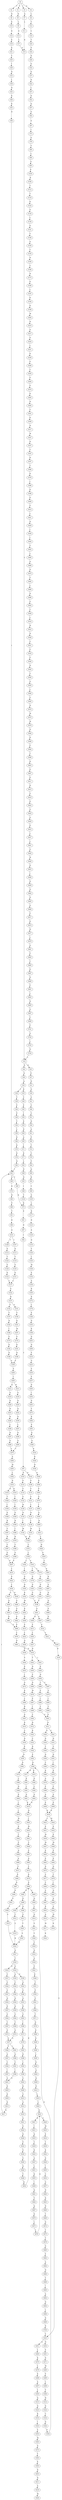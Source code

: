 strict digraph  {
	S0 -> S1 [ label = S ];
	S0 -> S2 [ label = V ];
	S0 -> S3 [ label = L ];
	S0 -> S4 [ label = A ];
	S1 -> S5 [ label = N ];
	S2 -> S6 [ label = N ];
	S3 -> S7 [ label = A ];
	S4 -> S8 [ label = L ];
	S5 -> S9 [ label = L ];
	S6 -> S10 [ label = E ];
	S7 -> S11 [ label = L ];
	S8 -> S12 [ label = T ];
	S9 -> S13 [ label = A ];
	S10 -> S14 [ label = Q ];
	S11 -> S15 [ label = N ];
	S12 -> S16 [ label = L ];
	S13 -> S17 [ label = L ];
	S14 -> S18 [ label = E ];
	S15 -> S19 [ label = L ];
	S16 -> S20 [ label = T ];
	S17 -> S15 [ label = N ];
	S18 -> S21 [ label = K ];
	S19 -> S22 [ label = N ];
	S19 -> S23 [ label = K ];
	S20 -> S24 [ label = P ];
	S21 -> S25 [ label = Y ];
	S22 -> S26 [ label = E ];
	S23 -> S27 [ label = P ];
	S24 -> S28 [ label = N ];
	S25 -> S29 [ label = I ];
	S26 -> S30 [ label = Q ];
	S27 -> S31 [ label = N ];
	S28 -> S32 [ label = G ];
	S29 -> S33 [ label = N ];
	S30 -> S34 [ label = I ];
	S30 -> S35 [ label = R ];
	S31 -> S36 [ label = G ];
	S32 -> S37 [ label = D ];
	S33 -> S38 [ label = L ];
	S34 -> S39 [ label = T ];
	S35 -> S40 [ label = V ];
	S36 -> S41 [ label = S ];
	S37 -> S42 [ label = N ];
	S38 -> S43 [ label = N ];
	S39 -> S44 [ label = F ];
	S40 -> S45 [ label = F ];
	S41 -> S46 [ label = V ];
	S42 -> S47 [ label = L ];
	S43 -> S48 [ label = K ];
	S44 -> S49 [ label = P ];
	S45 -> S50 [ label = I ];
	S46 -> S51 [ label = V ];
	S47 -> S52 [ label = D ];
	S48 -> S53 [ label = K ];
	S49 -> S54 [ label = T ];
	S50 -> S55 [ label = E ];
	S51 -> S56 [ label = D ];
	S52 -> S57 [ label = Q ];
	S53 -> S58 [ label = N ];
	S54 -> S59 [ label = L ];
	S55 -> S60 [ label = D ];
	S56 -> S61 [ label = A ];
	S57 -> S62 [ label = G ];
	S58 -> S63 [ label = I ];
	S59 -> S64 [ label = K ];
	S60 -> S65 [ label = A ];
	S61 -> S66 [ label = P ];
	S62 -> S67 [ label = G ];
	S63 -> S68 [ label = A ];
	S63 -> S69 [ label = T ];
	S64 -> S70 [ label = K ];
	S65 -> S71 [ label = I ];
	S66 -> S72 [ label = T ];
	S67 -> S73 [ label = I ];
	S68 -> S74 [ label = K ];
	S69 -> S75 [ label = R ];
	S70 -> S76 [ label = K ];
	S71 -> S77 [ label = K ];
	S72 -> S78 [ label = V ];
	S73 -> S79 [ label = G ];
	S74 -> S80 [ label = R ];
	S75 -> S81 [ label = E ];
	S76 -> S82 [ label = N ];
	S77 -> S83 [ label = L ];
	S78 -> S84 [ label = F ];
	S79 -> S85 [ label = V ];
	S80 -> S86 [ label = F ];
	S81 -> S87 [ label = D ];
	S82 -> S63 [ label = I ];
	S83 -> S88 [ label = N ];
	S84 -> S89 [ label = Q ];
	S85 -> S90 [ label = L ];
	S86 -> S91 [ label = T ];
	S87 -> S92 [ label = I ];
	S88 -> S93 [ label = N ];
	S89 -> S94 [ label = R ];
	S90 -> S95 [ label = S ];
	S91 -> S96 [ label = K ];
	S92 -> S97 [ label = T ];
	S93 -> S98 [ label = I ];
	S94 -> S99 [ label = C ];
	S95 -> S100 [ label = F ];
	S96 -> S101 [ label = A ];
	S97 -> S102 [ label = D ];
	S97 -> S103 [ label = E ];
	S98 -> S104 [ label = T ];
	S99 -> S105 [ label = G ];
	S100 -> S106 [ label = K ];
	S101 -> S107 [ label = I ];
	S101 -> S108 [ label = V ];
	S102 -> S109 [ label = P ];
	S103 -> S110 [ label = P ];
	S104 -> S75 [ label = R ];
	S105 -> S111 [ label = L ];
	S106 -> S112 [ label = T ];
	S107 -> S113 [ label = D ];
	S108 -> S114 [ label = E ];
	S109 -> S115 [ label = V ];
	S110 -> S116 [ label = V ];
	S111 -> S117 [ label = K ];
	S112 -> S118 [ label = T ];
	S113 -> S119 [ label = T ];
	S114 -> S120 [ label = T ];
	S115 -> S121 [ label = S ];
	S116 -> S122 [ label = S ];
	S117 -> S123 [ label = D ];
	S118 -> S124 [ label = K ];
	S119 -> S125 [ label = S ];
	S120 -> S126 [ label = S ];
	S121 -> S127 [ label = L ];
	S122 -> S128 [ label = H ];
	S123 -> S129 [ label = A ];
	S124 -> S130 [ label = G ];
	S125 -> S131 [ label = K ];
	S126 -> S132 [ label = K ];
	S127 -> S133 [ label = N ];
	S128 -> S134 [ label = N ];
	S129 -> S135 [ label = Q ];
	S130 -> S136 [ label = L ];
	S131 -> S137 [ label = L ];
	S132 -> S137 [ label = L ];
	S133 -> S138 [ label = I ];
	S134 -> S139 [ label = I ];
	S135 -> S140 [ label = V ];
	S136 -> S141 [ label = E ];
	S137 -> S142 [ label = G ];
	S138 -> S143 [ label = M ];
	S139 -> S144 [ label = M ];
	S140 -> S145 [ label = L ];
	S141 -> S146 [ label = V ];
	S142 -> S147 [ label = H ];
	S143 -> S148 [ label = K ];
	S144 -> S148 [ label = K ];
	S145 -> S149 [ label = M ];
	S146 -> S150 [ label = A ];
	S147 -> S151 [ label = F ];
	S147 -> S152 [ label = V ];
	S148 -> S153 [ label = C ];
	S149 -> S154 [ label = E ];
	S150 -> S155 [ label = Y ];
	S151 -> S156 [ label = V ];
	S152 -> S157 [ label = V ];
	S153 -> S158 [ label = L ];
	S154 -> S159 [ label = A ];
	S155 -> S160 [ label = N ];
	S156 -> S161 [ label = K ];
	S157 -> S162 [ label = N ];
	S158 -> S163 [ label = V ];
	S158 -> S164 [ label = L ];
	S159 -> S165 [ label = R ];
	S160 -> S166 [ label = C ];
	S161 -> S167 [ label = M ];
	S162 -> S168 [ label = I ];
	S163 -> S169 [ label = I ];
	S163 -> S170 [ label = L ];
	S164 -> S171 [ label = I ];
	S165 -> S172 [ label = R ];
	S166 -> S173 [ label = N ];
	S167 -> S174 [ label = F ];
	S168 -> S175 [ label = F ];
	S169 -> S176 [ label = G ];
	S170 -> S177 [ label = G ];
	S171 -> S178 [ label = G ];
	S172 -> S179 [ label = L ];
	S173 -> S180 [ label = E ];
	S174 -> S181 [ label = E ];
	S175 -> S182 [ label = E ];
	S176 -> S183 [ label = D ];
	S177 -> S184 [ label = D ];
	S178 -> S185 [ label = D ];
	S179 -> S186 [ label = E ];
	S180 -> S187 [ label = L ];
	S181 -> S188 [ label = D ];
	S182 -> S189 [ label = D ];
	S183 -> S190 [ label = G ];
	S184 -> S191 [ label = G ];
	S185 -> S192 [ label = K ];
	S186 -> S193 [ label = D ];
	S187 -> S194 [ label = K ];
	S188 -> S195 [ label = F ];
	S189 -> S195 [ label = F ];
	S190 -> S196 [ label = V ];
	S191 -> S196 [ label = V ];
	S192 -> S197 [ label = M ];
	S193 -> S198 [ label = K ];
	S194 -> S199 [ label = K ];
	S195 -> S200 [ label = S ];
	S196 -> S201 [ label = A ];
	S197 -> S202 [ label = K ];
	S198 -> S203 [ label = D ];
	S199 -> S204 [ label = M ];
	S200 -> S205 [ label = I ];
	S201 -> S206 [ label = N ];
	S201 -> S207 [ label = S ];
	S202 -> S208 [ label = Q ];
	S203 -> S209 [ label = N ];
	S204 -> S210 [ label = N ];
	S205 -> S211 [ label = R ];
	S205 -> S212 [ label = Q ];
	S206 -> S213 [ label = F ];
	S207 -> S214 [ label = F ];
	S208 -> S215 [ label = F ];
	S209 -> S216 [ label = F ];
	S210 -> S217 [ label = A ];
	S211 -> S218 [ label = G ];
	S212 -> S219 [ label = G ];
	S213 -> S220 [ label = L ];
	S214 -> S221 [ label = L ];
	S215 -> S222 [ label = L ];
	S216 -> S223 [ label = G ];
	S217 -> S224 [ label = G ];
	S218 -> S225 [ label = D ];
	S219 -> S226 [ label = D ];
	S220 -> S227 [ label = D ];
	S221 -> S228 [ label = D ];
	S222 -> S229 [ label = Q ];
	S223 -> S230 [ label = S ];
	S224 -> S231 [ label = L ];
	S225 -> S232 [ label = Q ];
	S226 -> S233 [ label = N ];
	S227 -> S234 [ label = N ];
	S228 -> S235 [ label = D ];
	S229 -> S236 [ label = G ];
	S230 -> S237 [ label = F ];
	S231 -> S238 [ label = K ];
	S232 -> S239 [ label = D ];
	S233 -> S240 [ label = N ];
	S234 -> S241 [ label = L ];
	S234 -> S242 [ label = T ];
	S235 -> S243 [ label = S ];
	S236 -> S244 [ label = S ];
	S237 -> S245 [ label = D ];
	S238 -> S246 [ label = P ];
	S239 -> S247 [ label = L ];
	S240 -> S248 [ label = L ];
	S241 -> S249 [ label = E ];
	S242 -> S250 [ label = N ];
	S243 -> S251 [ label = A ];
	S243 -> S252 [ label = N ];
	S244 -> S253 [ label = E ];
	S245 -> S254 [ label = I ];
	S246 -> S255 [ label = Y ];
	S247 -> S256 [ label = D ];
	S248 -> S257 [ label = D ];
	S249 -> S258 [ label = N ];
	S250 -> S259 [ label = P ];
	S251 -> S260 [ label = L ];
	S252 -> S261 [ label = P ];
	S253 -> S262 [ label = I ];
	S254 -> S263 [ label = D ];
	S255 -> S264 [ label = P ];
	S256 -> S265 [ label = G ];
	S257 -> S266 [ label = G ];
	S258 -> S267 [ label = C ];
	S258 -> S268 [ label = T ];
	S259 -> S269 [ label = N ];
	S260 -> S270 [ label = K ];
	S261 -> S271 [ label = D ];
	S262 -> S272 [ label = G ];
	S263 -> S273 [ label = V ];
	S264 -> S274 [ label = P ];
	S265 -> S275 [ label = T ];
	S266 -> S275 [ label = T ];
	S267 -> S276 [ label = S ];
	S268 -> S277 [ label = S ];
	S269 -> S278 [ label = M ];
	S270 -> S279 [ label = L ];
	S271 -> S280 [ label = M ];
	S272 -> S281 [ label = K ];
	S273 -> S282 [ label = R ];
	S274 -> S283 [ label = K ];
	S275 -> S284 [ label = A ];
	S276 -> S285 [ label = I ];
	S277 -> S286 [ label = I ];
	S278 -> S287 [ label = P ];
	S279 -> S288 [ label = E ];
	S280 -> S289 [ label = P ];
	S281 -> S290 [ label = L ];
	S282 -> S291 [ label = P ];
	S283 -> S292 [ label = N ];
	S284 -> S293 [ label = M ];
	S285 -> S294 [ label = Y ];
	S286 -> S295 [ label = Y ];
	S287 -> S296 [ label = I ];
	S288 -> S297 [ label = A ];
	S289 -> S298 [ label = L ];
	S290 -> S299 [ label = R ];
	S291 -> S300 [ label = Q ];
	S292 -> S301 [ label = V ];
	S293 -> S302 [ label = L ];
	S294 -> S303 [ label = G ];
	S295 -> S303 [ label = G ];
	S296 -> S304 [ label = V ];
	S297 -> S305 [ label = L ];
	S298 -> S306 [ label = V ];
	S299 -> S307 [ label = A ];
	S300 -> S308 [ label = G ];
	S301 -> S309 [ label = K ];
	S302 -> S310 [ label = N ];
	S303 -> S311 [ label = N ];
	S304 -> S312 [ label = H ];
	S305 -> S313 [ label = Q ];
	S306 -> S314 [ label = H ];
	S307 -> S315 [ label = K ];
	S308 -> S316 [ label = E ];
	S309 -> S317 [ label = N ];
	S310 -> S318 [ label = E ];
	S310 -> S319 [ label = Q ];
	S311 -> S320 [ label = G ];
	S311 -> S321 [ label = S ];
	S312 -> S322 [ label = R ];
	S313 -> S323 [ label = Q ];
	S314 -> S324 [ label = Q ];
	S315 -> S325 [ label = C ];
	S316 -> S326 [ label = K ];
	S317 -> S327 [ label = W ];
	S318 -> S328 [ label = T ];
	S319 -> S329 [ label = I ];
	S320 -> S330 [ label = D ];
	S321 -> S331 [ label = D ];
	S322 -> S332 [ label = C ];
	S323 -> S333 [ label = R ];
	S324 -> S334 [ label = C ];
	S325 -> S335 [ label = D ];
	S326 -> S336 [ label = D ];
	S327 -> S337 [ label = D ];
	S328 -> S338 [ label = I ];
	S329 -> S339 [ label = I ];
	S330 -> S340 [ label = T ];
	S331 -> S341 [ label = V ];
	S332 -> S342 [ label = D ];
	S333 -> S343 [ label = I ];
	S334 -> S344 [ label = D ];
	S335 -> S345 [ label = E ];
	S336 -> S346 [ label = G ];
	S337 -> S347 [ label = V ];
	S338 -> S348 [ label = E ];
	S339 -> S349 [ label = E ];
	S340 -> S350 [ label = D ];
	S341 -> S351 [ label = D ];
	S342 -> S352 [ label = P ];
	S343 -> S353 [ label = S ];
	S344 -> S354 [ label = P ];
	S345 -> S355 [ label = D ];
	S346 -> S356 [ label = K ];
	S347 -> S357 [ label = R ];
	S348 -> S358 [ label = R ];
	S349 -> S359 [ label = R ];
	S350 -> S360 [ label = V ];
	S351 -> S361 [ label = I ];
	S352 -> S362 [ label = D ];
	S353 -> S363 [ label = M ];
	S354 -> S362 [ label = D ];
	S355 -> S364 [ label = D ];
	S356 -> S365 [ label = P ];
	S357 -> S366 [ label = T ];
	S358 -> S367 [ label = V ];
	S359 -> S368 [ label = I ];
	S360 -> S369 [ label = K ];
	S361 -> S370 [ label = K ];
	S362 -> S371 [ label = N ];
	S362 -> S372 [ label = K ];
	S363 -> S373 [ label = D ];
	S364 -> S374 [ label = K ];
	S365 -> S375 [ label = A ];
	S366 -> S376 [ label = K ];
	S367 -> S377 [ label = R ];
	S368 -> S378 [ label = R ];
	S369 -> S379 [ label = A ];
	S370 -> S380 [ label = S ];
	S371 -> S381 [ label = E ];
	S372 -> S382 [ label = E ];
	S373 -> S383 [ label = Y ];
	S374 -> S384 [ label = L ];
	S375 -> S385 [ label = I ];
	S376 -> S386 [ label = I ];
	S377 -> S387 [ label = Y ];
	S378 -> S388 [ label = Y ];
	S379 -> S389 [ label = F ];
	S380 -> S390 [ label = F ];
	S381 -> S391 [ label = L ];
	S382 -> S392 [ label = L ];
	S383 -> S393 [ label = E ];
	S384 -> S394 [ label = N ];
	S385 -> S395 [ label = Q ];
	S386 -> S396 [ label = K ];
	S387 -> S397 [ label = G ];
	S388 -> S398 [ label = G ];
	S389 -> S399 [ label = A ];
	S390 -> S400 [ label = A ];
	S391 -> S401 [ label = A ];
	S392 -> S402 [ label = A ];
	S393 -> S403 [ label = D ];
	S394 -> S404 [ label = K ];
	S395 -> S405 [ label = N ];
	S396 -> S406 [ label = E ];
	S397 -> S407 [ label = P ];
	S398 -> S407 [ label = P ];
	S399 -> S408 [ label = E ];
	S400 -> S409 [ label = E ];
	S401 -> S410 [ label = K ];
	S402 -> S410 [ label = K ];
	S403 -> S411 [ label = N ];
	S404 -> S412 [ label = I ];
	S405 -> S413 [ label = L ];
	S406 -> S414 [ label = F ];
	S407 -> S415 [ label = L ];
	S408 -> S416 [ label = R ];
	S409 -> S416 [ label = R ];
	S410 -> S417 [ label = N ];
	S411 -> S418 [ label = A ];
	S412 -> S419 [ label = I ];
	S413 -> S420 [ label = L ];
	S414 -> S421 [ label = L ];
	S415 -> S422 [ label = P ];
	S416 -> S423 [ label = L ];
	S416 -> S424 [ label = M ];
	S417 -> S425 [ label = I ];
	S418 -> S426 [ label = M ];
	S419 -> S427 [ label = W ];
	S420 -> S428 [ label = H ];
	S421 -> S429 [ label = Q ];
	S422 -> S430 [ label = L ];
	S423 -> S431 [ label = E ];
	S424 -> S432 [ label = E ];
	S425 -> S433 [ label = W ];
	S427 -> S434 [ label = K ];
	S428 -> S435 [ label = F ];
	S429 -> S436 [ label = I ];
	S430 -> S437 [ label = C ];
	S430 -> S438 [ label = N ];
	S431 -> S439 [ label = M ];
	S432 -> S440 [ label = E ];
	S433 -> S441 [ label = N ];
	S434 -> S442 [ label = T ];
	S435 -> S443 [ label = Y ];
	S436 -> S444 [ label = I ];
	S437 -> S445 [ label = A ];
	S438 -> S446 [ label = A ];
	S439 -> S447 [ label = M ];
	S440 -> S448 [ label = M ];
	S441 -> S449 [ label = V ];
	S442 -> S450 [ label = F ];
	S443 -> S451 [ label = A ];
	S444 -> S452 [ label = V ];
	S445 -> S453 [ label = A ];
	S446 -> S454 [ label = A ];
	S447 -> S455 [ label = E ];
	S448 -> S456 [ label = E ];
	S449 -> S457 [ label = F ];
	S450 -> S458 [ label = A ];
	S451 -> S459 [ label = R ];
	S452 -> S460 [ label = L ];
	S453 -> S461 [ label = K ];
	S454 -> S462 [ label = K ];
	S455 -> S463 [ label = E ];
	S456 -> S464 [ label = E ];
	S457 -> S465 [ label = A ];
	S458 -> S466 [ label = A ];
	S459 -> S467 [ label = S ];
	S460 -> S468 [ label = A ];
	S461 -> S469 [ label = F ];
	S462 -> S469 [ label = F ];
	S463 -> S470 [ label = D ];
	S464 -> S471 [ label = Q ];
	S465 -> S472 [ label = Y ];
	S466 -> S473 [ label = C ];
	S467 -> S474 [ label = D ];
	S468 -> S475 [ label = D ];
	S469 -> S476 [ label = L ];
	S470 -> S477 [ label = S ];
	S471 -> S478 [ label = T ];
	S472 -> S479 [ label = K ];
	S473 -> S480 [ label = E ];
	S474 -> S481 [ label = Q ];
	S475 -> S482 [ label = V ];
	S476 -> S483 [ label = D ];
	S477 -> S484 [ label = V ];
	S478 -> S485 [ label = I ];
	S479 -> S486 [ label = E ];
	S480 -> S487 [ label = D ];
	S481 -> S488 [ label = P ];
	S482 -> S489 [ label = L ];
	S483 -> S234 [ label = N ];
	S484 -> S490 [ label = S ];
	S485 -> S491 [ label = Q ];
	S486 -> S492 [ label = E ];
	S486 -> S493 [ label = S ];
	S487 -> S494 [ label = D ];
	S488 -> S495 [ label = D ];
	S489 -> S496 [ label = D ];
	S490 -> S497 [ label = G ];
	S491 -> S498 [ label = A ];
	S492 -> S499 [ label = E ];
	S493 -> S500 [ label = Q ];
	S494 -> S501 [ label = S ];
	S496 -> S502 [ label = S ];
	S497 -> S503 [ label = R ];
	S498 -> S504 [ label = A ];
	S499 -> S505 [ label = S ];
	S499 -> S506 [ label = A ];
	S500 -> S507 [ label = L ];
	S501 -> S508 [ label = Y ];
	S502 -> S509 [ label = Y ];
	S503 -> S510 [ label = A ];
	S504 -> S511 [ label = M ];
	S505 -> S512 [ label = Y ];
	S506 -> S513 [ label = S ];
	S507 -> S514 [ label = Q ];
	S508 -> S515 [ label = S ];
	S509 -> S516 [ label = L ];
	S510 -> S517 [ label = M ];
	S511 -> S518 [ label = K ];
	S512 -> S519 [ label = S ];
	S513 -> S520 [ label = Y ];
	S514 -> S521 [ label = S ];
	S515 -> S522 [ label = H ];
	S516 -> S523 [ label = H ];
	S517 -> S524 [ label = K ];
	S519 -> S522 [ label = H ];
	S520 -> S525 [ label = S ];
	S521 -> S526 [ label = Y ];
	S522 -> S527 [ label = Q ];
	S523 -> S528 [ label = N ];
	S525 -> S522 [ label = H ];
	S526 -> S529 [ label = V ];
	S527 -> S530 [ label = T ];
	S528 -> S531 [ label = V ];
	S529 -> S532 [ label = Q ];
	S530 -> S533 [ label = D ];
	S530 -> S534 [ label = G ];
	S531 -> S535 [ label = F ];
	S532 -> S536 [ label = A ];
	S533 -> S537 [ label = V ];
	S534 -> S538 [ label = E ];
	S534 -> S539 [ label = A ];
	S535 -> S540 [ label = P ];
	S536 -> S541 [ label = F ];
	S537 -> S542 [ label = S ];
	S538 -> S543 [ label = A ];
	S539 -> S544 [ label = C ];
	S540 -> S545 [ label = N ];
	S541 -> S546 [ label = E ];
	S542 -> S547 [ label = S ];
	S543 -> S548 [ label = S ];
	S544 -> S549 [ label = S ];
	S545 -> S550 [ label = V ];
	S546 -> S551 [ label = T ];
	S547 -> S552 [ label = Q ];
	S548 -> S553 [ label = A ];
	S549 -> S554 [ label = Q ];
	S550 -> S555 [ label = G ];
	S551 -> S556 [ label = P ];
	S552 -> S557 [ label = E ];
	S553 -> S558 [ label = K ];
	S554 -> S559 [ label = Q ];
	S555 -> S560 [ label = L ];
	S556 -> S561 [ label = S ];
	S557 -> S562 [ label = S ];
	S558 -> S563 [ label = S ];
	S559 -> S564 [ label = S ];
	S560 -> S565 [ label = S ];
	S561 -> S566 [ label = I ];
	S562 -> S567 [ label = T ];
	S563 -> S568 [ label = I ];
	S564 -> S569 [ label = T ];
	S565 -> S570 [ label = N ];
	S566 -> S571 [ label = T ];
	S567 -> S572 [ label = G ];
	S568 -> S573 [ label = E ];
	S569 -> S574 [ label = G ];
	S570 -> S575 [ label = M ];
	S571 -> S576 [ label = N ];
	S572 -> S577 [ label = G ];
	S573 -> S578 [ label = S ];
	S574 -> S577 [ label = G ];
	S575 -> S579 [ label = W ];
	S576 -> S580 [ label = N ];
	S577 -> S581 [ label = I ];
	S577 -> S582 [ label = V ];
	S578 -> S583 [ label = K ];
	S579 -> S584 [ label = N ];
	S580 -> S585 [ label = N ];
	S581 -> S586 [ label = A ];
	S582 -> S587 [ label = A ];
	S583 -> S588 [ label = K ];
	S584 -> S589 [ label = R ];
	S585 -> S590 [ label = D ];
	S586 -> S591 [ label = C ];
	S587 -> S592 [ label = C ];
	S588 -> S593 [ label = L ];
	S589 -> S594 [ label = F ];
	S590 -> S595 [ label = L ];
	S591 -> S596 [ label = I ];
	S592 -> S597 [ label = I ];
	S593 -> S598 [ label = N ];
	S594 -> S599 [ label = T ];
	S595 -> S600 [ label = D ];
	S596 -> S601 [ label = G ];
	S597 -> S601 [ label = G ];
	S598 -> S602 [ label = S ];
	S599 -> S603 [ label = R ];
	S600 -> S604 [ label = A ];
	S601 -> S605 [ label = E ];
	S602 -> S606 [ label = K ];
	S603 -> S607 [ label = E ];
	S604 -> S608 [ label = K ];
	S605 -> S609 [ label = K ];
	S606 -> S610 [ label = S ];
	S607 -> S611 [ label = E ];
	S608 -> S612 [ label = E ];
	S609 -> S613 [ label = K ];
	S610 -> S614 [ label = A ];
	S611 -> S615 [ label = R ];
	S612 -> S616 [ label = L ];
	S613 -> S617 [ label = N ];
	S614 -> S618 [ label = I ];
	S615 -> S619 [ label = S ];
	S616 -> S620 [ label = L ];
	S617 -> S63 [ label = I ];
	S618 -> S621 [ label = A ];
	S619 -> S622 [ label = E ];
	S620 -> S623 [ label = D ];
	S621 -> S624 [ label = S ];
	S622 -> S625 [ label = G ];
	S623 -> S626 [ label = G ];
	S623 -> S627 [ label = R ];
	S624 -> S628 [ label = K ];
	S625 -> S629 [ label = A ];
	S626 -> S630 [ label = M ];
	S627 -> S631 [ label = I ];
	S628 -> S632 [ label = F ];
	S629 -> S633 [ label = E ];
	S630 -> S634 [ label = E ];
	S631 -> S635 [ label = Q ];
	S632 -> S636 [ label = S ];
	S633 -> S637 [ label = L ];
	S634 -> S638 [ label = T ];
	S635 -> S639 [ label = Y ];
	S636 -> S640 [ label = S ];
	S637 -> S641 [ label = L ];
	S638 -> S642 [ label = K ];
	S639 -> S643 [ label = K ];
	S640 -> S644 [ label = A ];
	S641 -> S645 [ label = G ];
	S642 -> S646 [ label = D ];
	S643 -> S647 [ label = A ];
	S644 -> S648 [ label = Y ];
	S645 -> S649 [ label = W ];
	S646 -> S650 [ label = I ];
	S647 -> S651 [ label = L ];
	S648 -> S652 [ label = K ];
	S649 -> S653 [ label = D ];
	S650 -> S654 [ label = C ];
	S651 -> S655 [ label = K ];
	S652 -> S486 [ label = E ];
	S653 -> S656 [ label = I ];
	S654 -> S657 [ label = G ];
	S655 -> S658 [ label = I ];
	S656 -> S659 [ label = D ];
	S657 -> S660 [ label = N ];
	S658 -> S661 [ label = Q ];
	S659 -> S662 [ label = Q ];
	S660 -> S663 [ label = R ];
	S661 -> S664 [ label = V ];
	S662 -> S665 [ label = N ];
	S663 -> S666 [ label = N ];
	S664 -> S667 [ label = Q ];
	S665 -> S668 [ label = A ];
	S666 -> S669 [ label = T ];
	S667 -> S670 [ label = E ];
	S668 -> S671 [ label = P ];
	S669 -> S672 [ label = D ];
	S670 -> S673 [ label = L ];
	S671 -> S674 [ label = K ];
	S672 -> S675 [ label = V ];
	S673 -> S676 [ label = L ];
	S674 -> S677 [ label = H ];
	S675 -> S678 [ label = V ];
	S676 -> S623 [ label = D ];
	S677 -> S679 [ label = L ];
	S678 -> S680 [ label = G ];
	S679 -> S681 [ label = A ];
	S680 -> S682 [ label = F ];
	S681 -> S683 [ label = P ];
	S682 -> S684 [ label = A ];
	S683 -> S685 [ label = Y ];
	S684 -> S686 [ label = N ];
	S685 -> S687 [ label = K ];
	S686 -> S688 [ label = V ];
	S687 -> S689 [ label = N ];
	S688 -> S690 [ label = I ];
	S689 -> S691 [ label = F ];
	S690 -> S692 [ label = A ];
	S691 -> S693 [ label = L ];
	S692 -> S694 [ label = D ];
	S693 -> S695 [ label = N ];
	S694 -> S696 [ label = L ];
	S695 -> S697 [ label = A ];
	S696 -> S698 [ label = D ];
	S697 -> S699 [ label = V ];
	S698 -> S700 [ label = D ];
	S699 -> S701 [ label = F ];
	S700 -> S243 [ label = S ];
	S701 -> S702 [ label = A ];
	S702 -> S703 [ label = L ];
	S703 -> S704 [ label = N ];
	S704 -> S19 [ label = L ];
}
